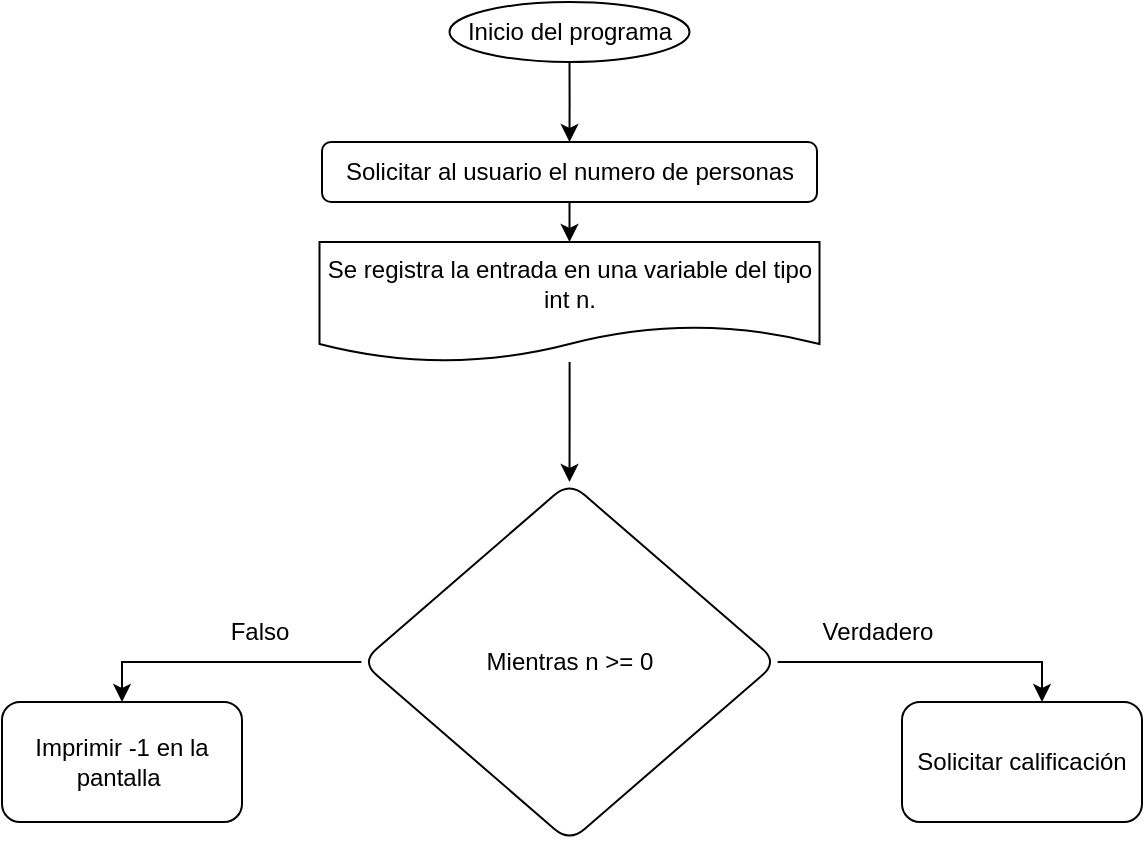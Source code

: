 <mxfile version="24.7.16">
  <diagram name="Página-1" id="abuLJBTFDbg1C9s6nDSt">
    <mxGraphModel dx="658" dy="446" grid="1" gridSize="10" guides="1" tooltips="1" connect="1" arrows="1" fold="1" page="1" pageScale="1" pageWidth="827" pageHeight="1169" math="0" shadow="0">
      <root>
        <mxCell id="0" />
        <mxCell id="1" parent="0" />
        <mxCell id="pNPqIXBsP1YfmATv3oyi-7" value="" style="edgeStyle=orthogonalEdgeStyle;rounded=0;orthogonalLoop=1;jettySize=auto;html=1;" edge="1" parent="1" source="pNPqIXBsP1YfmATv3oyi-4" target="pNPqIXBsP1YfmATv3oyi-6">
          <mxGeometry relative="1" as="geometry" />
        </mxCell>
        <mxCell id="pNPqIXBsP1YfmATv3oyi-4" value="Inicio del programa" style="ellipse;whiteSpace=wrap;html=1;" vertex="1" parent="1">
          <mxGeometry x="313.75" y="30" width="120" height="30" as="geometry" />
        </mxCell>
        <mxCell id="pNPqIXBsP1YfmATv3oyi-17" value="" style="edgeStyle=orthogonalEdgeStyle;rounded=0;orthogonalLoop=1;jettySize=auto;html=1;" edge="1" parent="1" source="pNPqIXBsP1YfmATv3oyi-6" target="pNPqIXBsP1YfmATv3oyi-16">
          <mxGeometry relative="1" as="geometry" />
        </mxCell>
        <mxCell id="pNPqIXBsP1YfmATv3oyi-6" value="Solicitar al usuario el numero de personas" style="rounded=1;whiteSpace=wrap;html=1;" vertex="1" parent="1">
          <mxGeometry x="250" y="100" width="247.5" height="30" as="geometry" />
        </mxCell>
        <mxCell id="pNPqIXBsP1YfmATv3oyi-19" value="" style="edgeStyle=orthogonalEdgeStyle;rounded=0;orthogonalLoop=1;jettySize=auto;html=1;" edge="1" parent="1" source="pNPqIXBsP1YfmATv3oyi-16" target="pNPqIXBsP1YfmATv3oyi-18">
          <mxGeometry relative="1" as="geometry" />
        </mxCell>
        <mxCell id="pNPqIXBsP1YfmATv3oyi-16" value="Se registra la entrada en una variable del tipo int n." style="shape=document;whiteSpace=wrap;html=1;boundedLbl=1;rounded=1;" vertex="1" parent="1">
          <mxGeometry x="248.75" y="150" width="250" height="60" as="geometry" />
        </mxCell>
        <mxCell id="pNPqIXBsP1YfmATv3oyi-21" value="" style="edgeStyle=orthogonalEdgeStyle;rounded=0;orthogonalLoop=1;jettySize=auto;html=1;" edge="1" parent="1" source="pNPqIXBsP1YfmATv3oyi-18" target="pNPqIXBsP1YfmATv3oyi-20">
          <mxGeometry relative="1" as="geometry">
            <Array as="points">
              <mxPoint x="610" y="360" />
            </Array>
          </mxGeometry>
        </mxCell>
        <mxCell id="pNPqIXBsP1YfmATv3oyi-23" value="" style="edgeStyle=orthogonalEdgeStyle;rounded=0;orthogonalLoop=1;jettySize=auto;html=1;entryX=0.5;entryY=0;entryDx=0;entryDy=0;" edge="1" parent="1" source="pNPqIXBsP1YfmATv3oyi-18" target="pNPqIXBsP1YfmATv3oyi-22">
          <mxGeometry relative="1" as="geometry">
            <Array as="points">
              <mxPoint x="150" y="360" />
            </Array>
          </mxGeometry>
        </mxCell>
        <mxCell id="pNPqIXBsP1YfmATv3oyi-18" value="Mientras n &amp;gt;= 0" style="rhombus;whiteSpace=wrap;html=1;rounded=1;" vertex="1" parent="1">
          <mxGeometry x="269.69" y="270" width="208.12" height="180" as="geometry" />
        </mxCell>
        <mxCell id="pNPqIXBsP1YfmATv3oyi-20" value="Solicitar calificación" style="whiteSpace=wrap;html=1;rounded=1;" vertex="1" parent="1">
          <mxGeometry x="540" y="380" width="120" height="60" as="geometry" />
        </mxCell>
        <mxCell id="pNPqIXBsP1YfmATv3oyi-22" value="Imprimir -1 en la pantalla&amp;nbsp;" style="whiteSpace=wrap;html=1;rounded=1;" vertex="1" parent="1">
          <mxGeometry x="90" y="380" width="120" height="60" as="geometry" />
        </mxCell>
        <mxCell id="pNPqIXBsP1YfmATv3oyi-24" value="Falso" style="text;html=1;align=center;verticalAlign=middle;whiteSpace=wrap;rounded=0;" vertex="1" parent="1">
          <mxGeometry x="188.75" y="330" width="60" height="30" as="geometry" />
        </mxCell>
        <mxCell id="pNPqIXBsP1YfmATv3oyi-25" value="Verdadero" style="text;html=1;align=center;verticalAlign=middle;whiteSpace=wrap;rounded=0;" vertex="1" parent="1">
          <mxGeometry x="497.5" y="330" width="60" height="30" as="geometry" />
        </mxCell>
      </root>
    </mxGraphModel>
  </diagram>
</mxfile>
